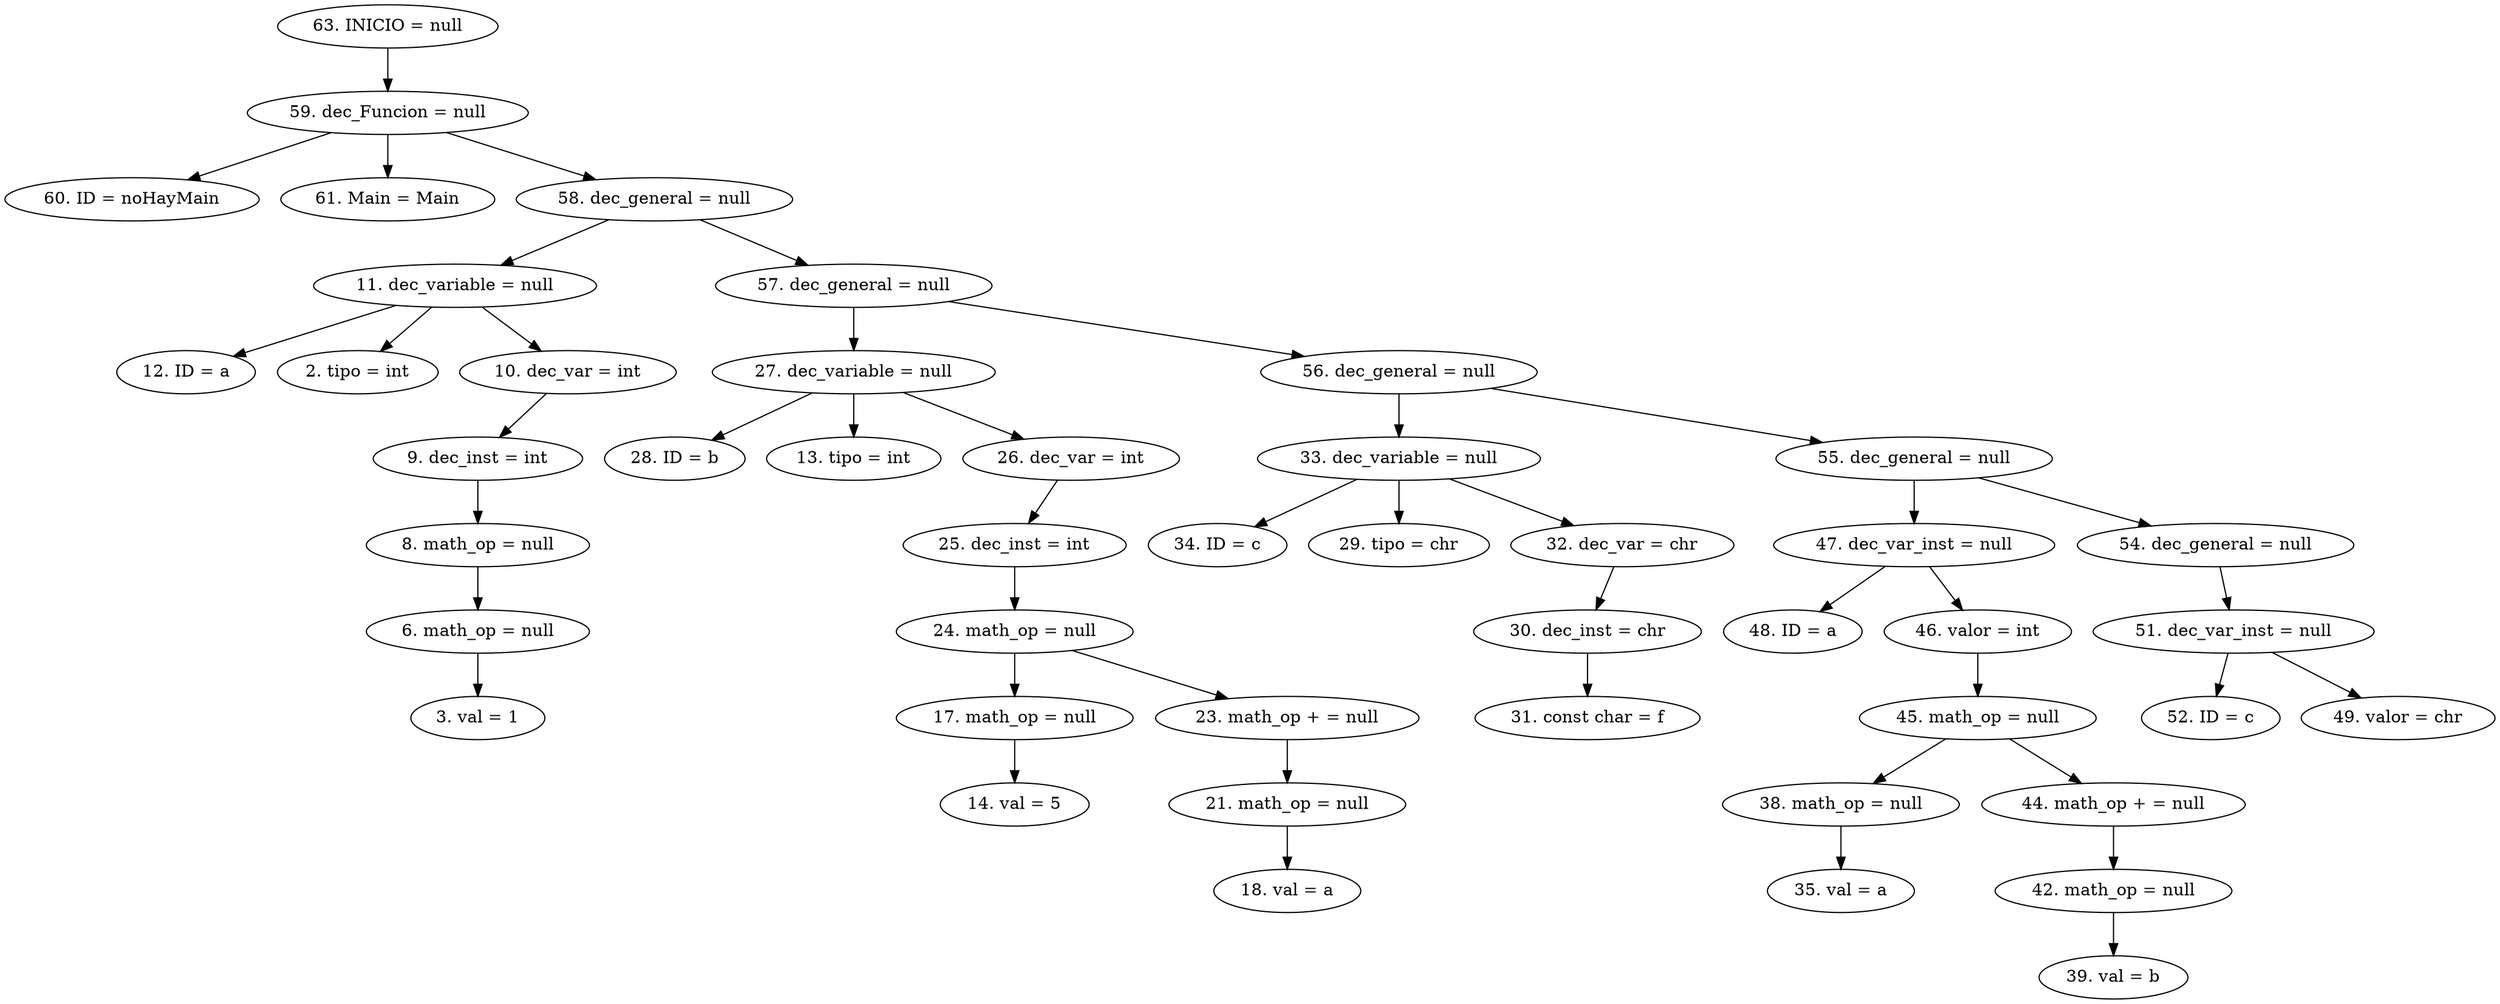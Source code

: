 digraph G {
"63. INICIO = null"->"59. dec_Funcion = null"
"59. dec_Funcion = null"->"60. ID = noHayMain"
"59. dec_Funcion = null"->"61. Main = Main"
"59. dec_Funcion = null"->"58. dec_general = null"
"58. dec_general = null"->"11. dec_variable = null"
"11. dec_variable = null"->"12. ID = a"
"11. dec_variable = null"->"2. tipo = int"
"11. dec_variable = null"->"10. dec_var = int"
"10. dec_var = int"->"9. dec_inst = int"
"9. dec_inst = int"->"8. math_op = null"
"8. math_op = null"->"6. math_op = null"
"6. math_op = null"->"3. val = 1"
"58. dec_general = null"->"57. dec_general = null"
"57. dec_general = null"->"27. dec_variable = null"
"27. dec_variable = null"->"28. ID = b"
"27. dec_variable = null"->"13. tipo = int"
"27. dec_variable = null"->"26. dec_var = int"
"26. dec_var = int"->"25. dec_inst = int"
"25. dec_inst = int"->"24. math_op = null"
"24. math_op = null"->"17. math_op = null"
"17. math_op = null"->"14. val = 5"
"24. math_op = null"->"23. math_op + = null"
"23. math_op + = null"->"21. math_op = null"
"21. math_op = null"->"18. val = a"
"57. dec_general = null"->"56. dec_general = null"
"56. dec_general = null"->"33. dec_variable = null"
"33. dec_variable = null"->"34. ID = c"
"33. dec_variable = null"->"29. tipo = chr"
"33. dec_variable = null"->"32. dec_var = chr"
"32. dec_var = chr"->"30. dec_inst = chr"
"30. dec_inst = chr"->"31. const char = f"
"56. dec_general = null"->"55. dec_general = null"
"55. dec_general = null"->"47. dec_var_inst = null"
"47. dec_var_inst = null"->"48. ID = a"
"47. dec_var_inst = null"->"46. valor = int"
"46. valor = int"->"45. math_op = null"
"45. math_op = null"->"38. math_op = null"
"38. math_op = null"->"35. val = a"
"45. math_op = null"->"44. math_op + = null"
"44. math_op + = null"->"42. math_op = null"
"42. math_op = null"->"39. val = b"
"55. dec_general = null"->"54. dec_general = null"
"54. dec_general = null"->"51. dec_var_inst = null"
"51. dec_var_inst = null"->"52. ID = c"
"51. dec_var_inst = null"->"49. valor = chr"


}
